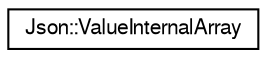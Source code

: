 digraph "Graphical Class Hierarchy"
{
  edge [fontname="FreeSans",fontsize="10",labelfontname="FreeSans",labelfontsize="10"];
  node [fontname="FreeSans",fontsize="10",shape=record];
  rankdir="LR";
  Node1 [label="Json::ValueInternalArray",height=0.2,width=0.4,color="black", fillcolor="white", style="filled",URL="$class_json_1_1_value_internal_array.html",tooltip="A simplified deque implementation used internally by Value. "];
}
